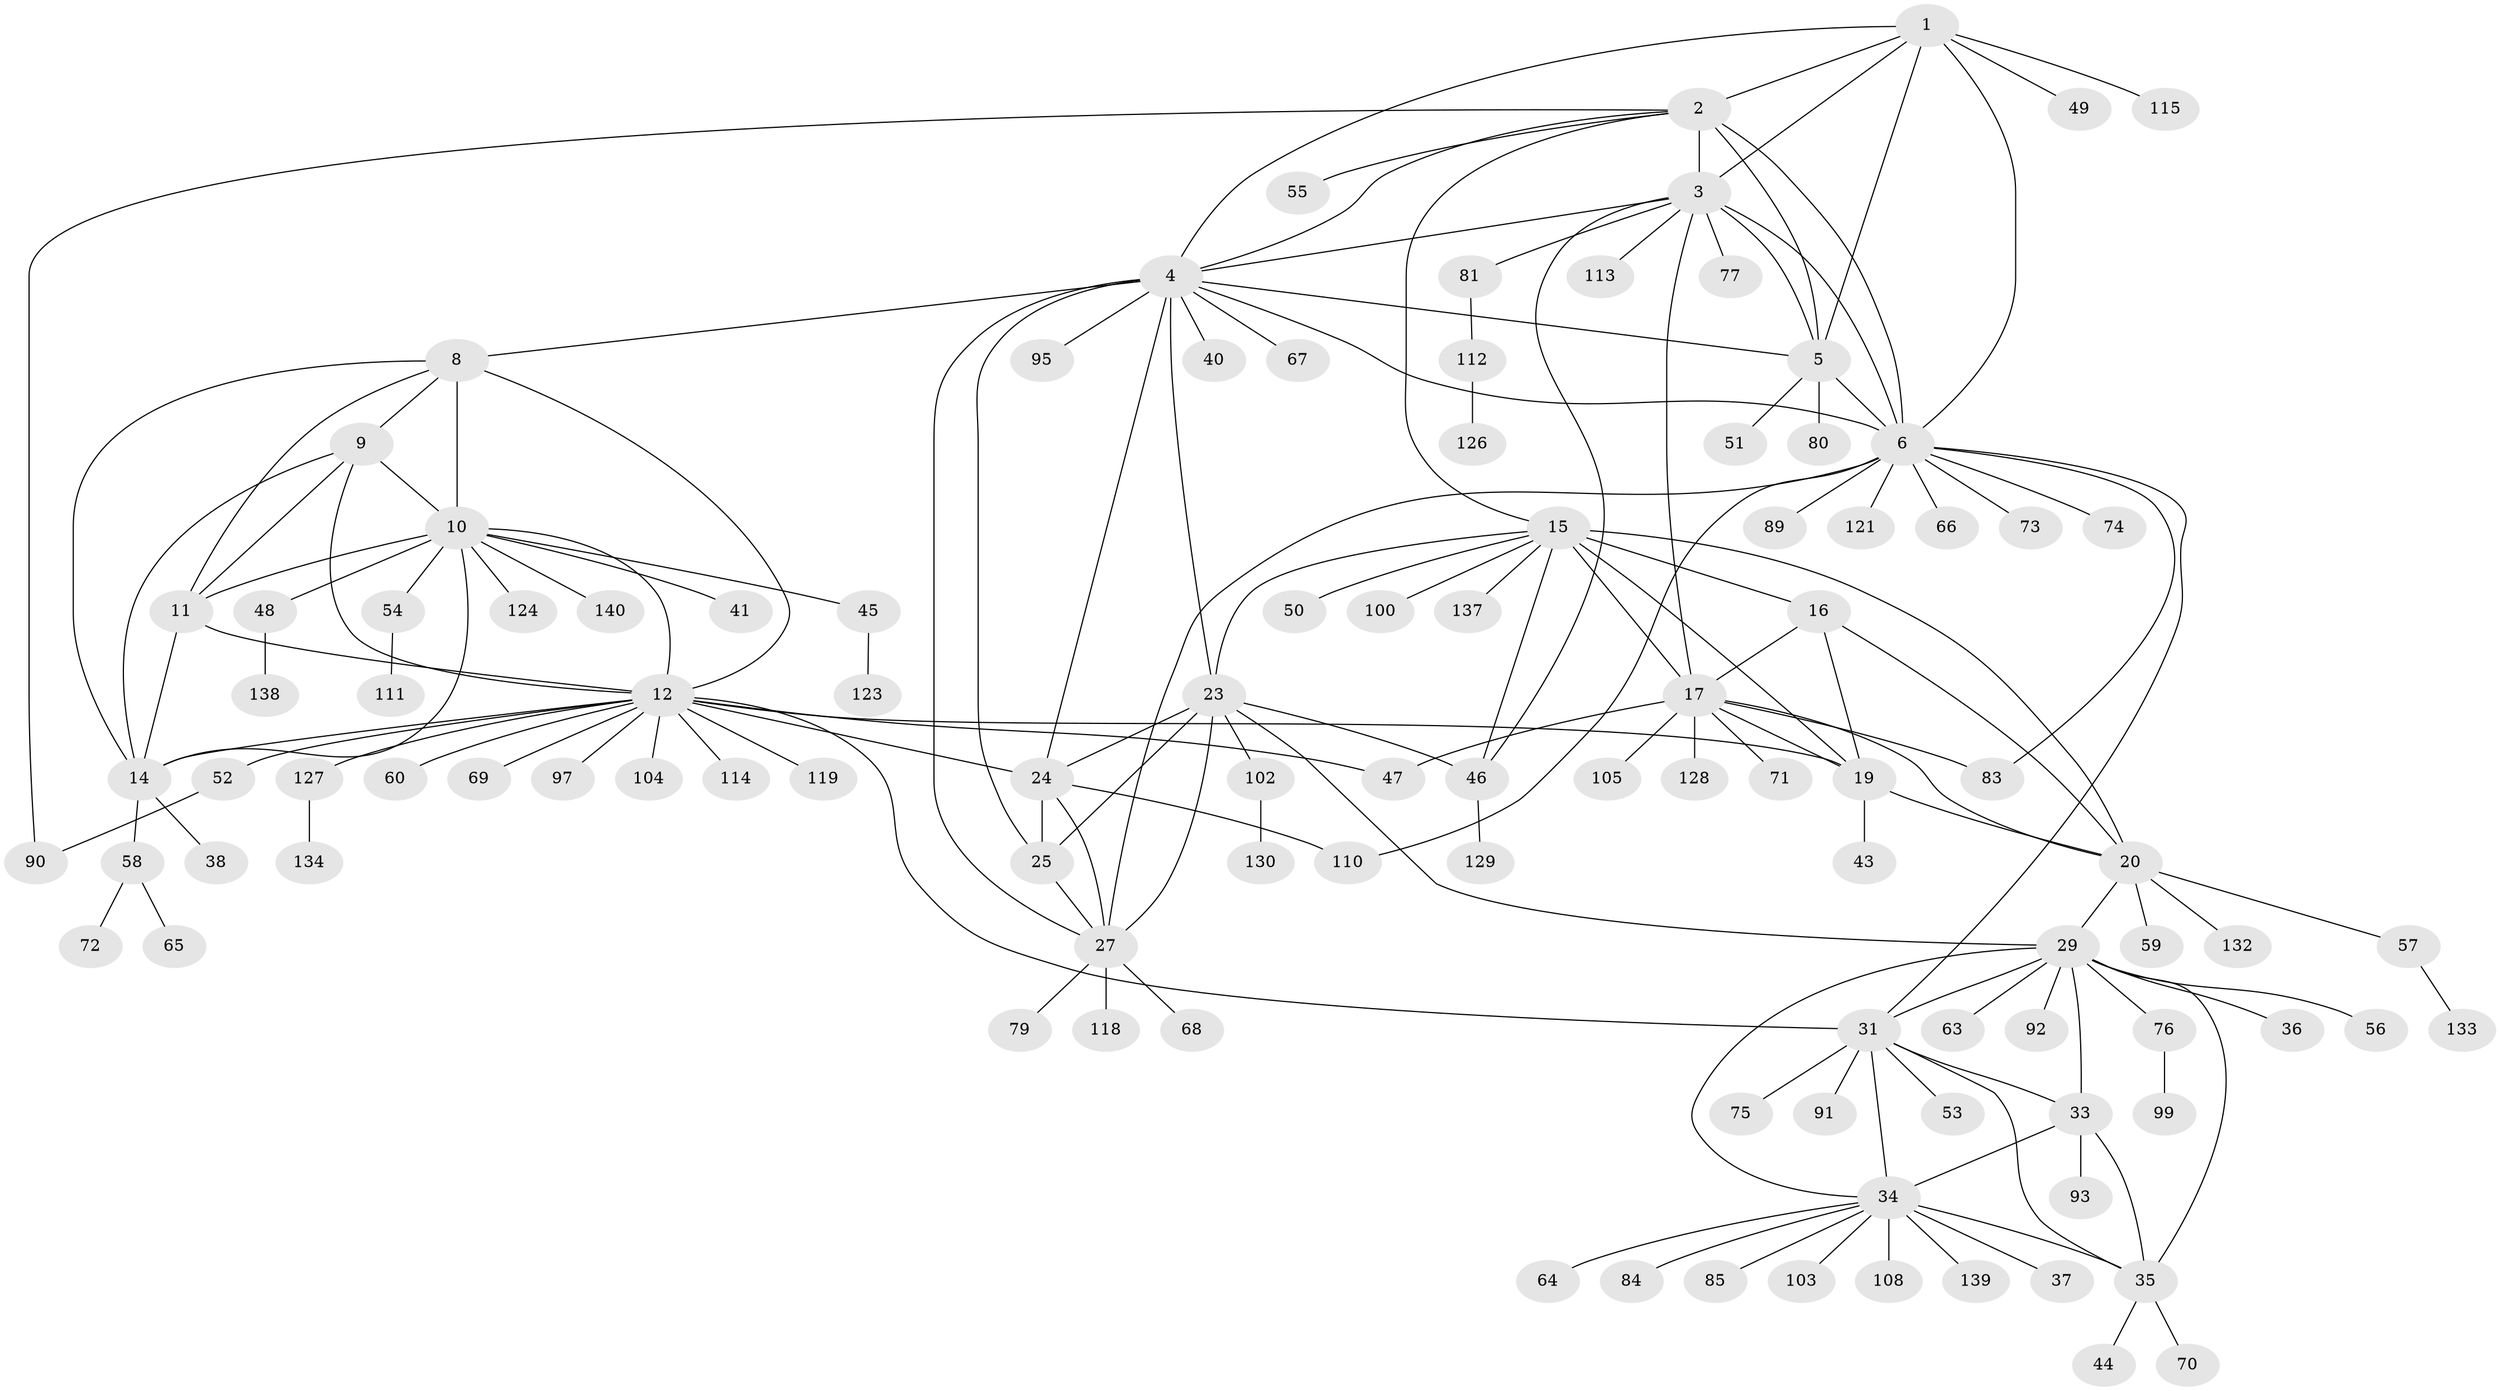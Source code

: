 // original degree distribution, {9: 0.1, 8: 0.02857142857142857, 12: 0.007142857142857143, 7: 0.05, 15: 0.007142857142857143, 18: 0.007142857142857143, 6: 0.014285714285714285, 10: 0.02142857142857143, 11: 0.007142857142857143, 14: 0.007142857142857143, 2: 0.17857142857142858, 1: 0.55, 4: 0.007142857142857143, 3: 0.014285714285714285}
// Generated by graph-tools (version 1.1) at 2025/11/02/27/25 16:11:29]
// undirected, 107 vertices, 158 edges
graph export_dot {
graph [start="1"]
  node [color=gray90,style=filled];
  1 [super="+39"];
  2 [super="+62"];
  3 [super="+116"];
  4 [super="+22"];
  5 [super="+7"];
  6 [super="+107"];
  8;
  9 [super="+94"];
  10 [super="+13"];
  11 [super="+87"];
  12 [super="+61"];
  14 [super="+42"];
  15 [super="+21"];
  16;
  17 [super="+18"];
  19 [super="+120"];
  20 [super="+88"];
  23 [super="+26"];
  24 [super="+96"];
  25 [super="+86"];
  27 [super="+28"];
  29 [super="+30"];
  31 [super="+32"];
  33 [super="+125"];
  34 [super="+131"];
  35 [super="+135"];
  36 [super="+78"];
  37;
  38;
  40;
  41;
  43;
  44;
  45;
  46 [super="+117"];
  47;
  48;
  49;
  50;
  51;
  52;
  53;
  54 [super="+82"];
  55;
  56;
  57;
  58;
  59;
  60;
  63 [super="+101"];
  64;
  65;
  66 [super="+109"];
  67 [super="+106"];
  68;
  69;
  70;
  71;
  72;
  73;
  74;
  75;
  76 [super="+98"];
  77;
  79;
  80;
  81;
  83;
  84;
  85;
  89;
  90;
  91;
  92;
  93;
  95;
  97;
  99;
  100;
  102;
  103;
  104;
  105 [super="+122"];
  108;
  110;
  111;
  112;
  113;
  114;
  115;
  118;
  119;
  121;
  123;
  124 [super="+136"];
  126;
  127;
  128;
  129;
  130;
  132;
  133;
  134;
  137;
  138;
  139;
  140;
  1 -- 2;
  1 -- 3;
  1 -- 4;
  1 -- 5 [weight=2];
  1 -- 6;
  1 -- 49;
  1 -- 115;
  2 -- 3;
  2 -- 4;
  2 -- 5 [weight=2];
  2 -- 6;
  2 -- 55;
  2 -- 90;
  2 -- 15;
  3 -- 4;
  3 -- 5 [weight=2];
  3 -- 6;
  3 -- 17;
  3 -- 46;
  3 -- 77;
  3 -- 81;
  3 -- 113;
  4 -- 5 [weight=2];
  4 -- 6;
  4 -- 8;
  4 -- 67;
  4 -- 40;
  4 -- 23 [weight=2];
  4 -- 24;
  4 -- 25;
  4 -- 27 [weight=2];
  4 -- 95;
  5 -- 6 [weight=2];
  5 -- 51;
  5 -- 80;
  6 -- 31;
  6 -- 66;
  6 -- 73;
  6 -- 74;
  6 -- 83;
  6 -- 89;
  6 -- 110;
  6 -- 121;
  6 -- 27;
  8 -- 9;
  8 -- 10 [weight=2];
  8 -- 11;
  8 -- 12;
  8 -- 14;
  9 -- 10 [weight=2];
  9 -- 11;
  9 -- 12;
  9 -- 14;
  10 -- 11 [weight=2];
  10 -- 12 [weight=2];
  10 -- 14 [weight=2];
  10 -- 41;
  10 -- 45;
  10 -- 140;
  10 -- 48;
  10 -- 54;
  10 -- 124;
  11 -- 12;
  11 -- 14;
  12 -- 14;
  12 -- 19;
  12 -- 24;
  12 -- 47;
  12 -- 52;
  12 -- 60;
  12 -- 69;
  12 -- 97;
  12 -- 104;
  12 -- 114;
  12 -- 127;
  12 -- 31;
  12 -- 119;
  14 -- 38;
  14 -- 58;
  15 -- 16 [weight=2];
  15 -- 17 [weight=4];
  15 -- 19 [weight=2];
  15 -- 20 [weight=2];
  15 -- 46;
  15 -- 100;
  15 -- 137;
  15 -- 50;
  15 -- 23;
  16 -- 17 [weight=2];
  16 -- 19;
  16 -- 20;
  17 -- 19 [weight=2];
  17 -- 20 [weight=2];
  17 -- 71;
  17 -- 83;
  17 -- 105;
  17 -- 128;
  17 -- 47;
  19 -- 20;
  19 -- 43;
  20 -- 57;
  20 -- 59;
  20 -- 132;
  20 -- 29;
  23 -- 24 [weight=2];
  23 -- 25 [weight=2];
  23 -- 27 [weight=4];
  23 -- 29;
  23 -- 102;
  23 -- 46;
  24 -- 25;
  24 -- 27 [weight=2];
  24 -- 110;
  25 -- 27 [weight=2];
  27 -- 68;
  27 -- 79;
  27 -- 118;
  29 -- 31 [weight=4];
  29 -- 33 [weight=2];
  29 -- 34 [weight=2];
  29 -- 35 [weight=2];
  29 -- 56;
  29 -- 92;
  29 -- 36;
  29 -- 76;
  29 -- 63;
  31 -- 33 [weight=2];
  31 -- 34 [weight=2];
  31 -- 35 [weight=2];
  31 -- 75;
  31 -- 91;
  31 -- 53;
  33 -- 34;
  33 -- 35;
  33 -- 93;
  34 -- 35;
  34 -- 37;
  34 -- 64;
  34 -- 84;
  34 -- 85;
  34 -- 103;
  34 -- 108;
  34 -- 139;
  35 -- 44;
  35 -- 70;
  45 -- 123;
  46 -- 129;
  48 -- 138;
  52 -- 90;
  54 -- 111;
  57 -- 133;
  58 -- 65;
  58 -- 72;
  76 -- 99;
  81 -- 112;
  102 -- 130;
  112 -- 126;
  127 -- 134;
}
